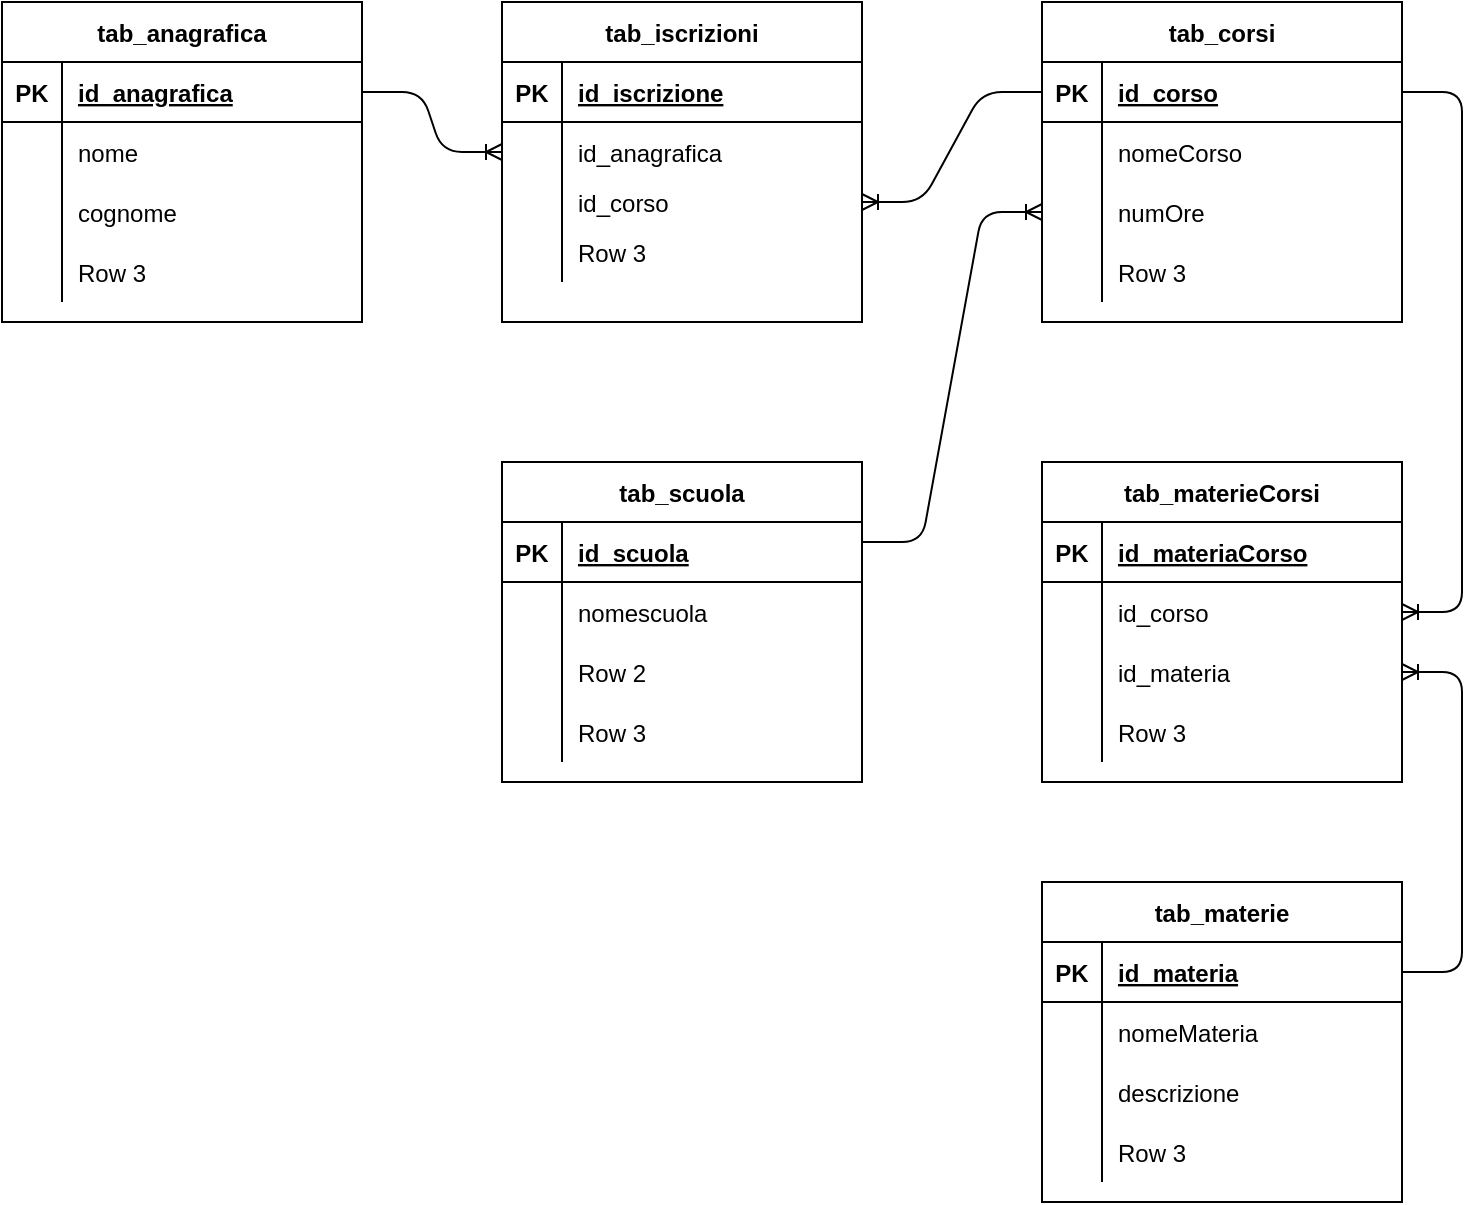 <mxfile version="14.1.9" type="device"><diagram id="8cyJM1M5aRWHYXqitfHG" name="Page-1"><mxGraphModel dx="552" dy="535" grid="1" gridSize="10" guides="1" tooltips="1" connect="1" arrows="1" fold="1" page="1" pageScale="1" pageWidth="827" pageHeight="1169" math="0" shadow="0"><root><mxCell id="0"/><mxCell id="1" parent="0"/><mxCell id="hZBQY5ffNsB9wIP1j2tY-1" value="tab_anagrafica" style="shape=table;startSize=30;container=1;collapsible=1;childLayout=tableLayout;fixedRows=1;rowLines=0;fontStyle=1;align=center;resizeLast=1;" parent="1" vertex="1"><mxGeometry x="30" y="90" width="180" height="160" as="geometry"/></mxCell><mxCell id="hZBQY5ffNsB9wIP1j2tY-2" value="" style="shape=partialRectangle;collapsible=0;dropTarget=0;pointerEvents=0;fillColor=none;top=0;left=0;bottom=1;right=0;points=[[0,0.5],[1,0.5]];portConstraint=eastwest;" parent="hZBQY5ffNsB9wIP1j2tY-1" vertex="1"><mxGeometry y="30" width="180" height="30" as="geometry"/></mxCell><mxCell id="hZBQY5ffNsB9wIP1j2tY-3" value="PK" style="shape=partialRectangle;connectable=0;fillColor=none;top=0;left=0;bottom=0;right=0;fontStyle=1;overflow=hidden;" parent="hZBQY5ffNsB9wIP1j2tY-2" vertex="1"><mxGeometry width="30" height="30" as="geometry"/></mxCell><mxCell id="hZBQY5ffNsB9wIP1j2tY-4" value="id_anagrafica" style="shape=partialRectangle;connectable=0;fillColor=none;top=0;left=0;bottom=0;right=0;align=left;spacingLeft=6;fontStyle=5;overflow=hidden;" parent="hZBQY5ffNsB9wIP1j2tY-2" vertex="1"><mxGeometry x="30" width="150" height="30" as="geometry"/></mxCell><mxCell id="hZBQY5ffNsB9wIP1j2tY-5" value="" style="shape=partialRectangle;collapsible=0;dropTarget=0;pointerEvents=0;fillColor=none;top=0;left=0;bottom=0;right=0;points=[[0,0.5],[1,0.5]];portConstraint=eastwest;" parent="hZBQY5ffNsB9wIP1j2tY-1" vertex="1"><mxGeometry y="60" width="180" height="30" as="geometry"/></mxCell><mxCell id="hZBQY5ffNsB9wIP1j2tY-6" value="" style="shape=partialRectangle;connectable=0;fillColor=none;top=0;left=0;bottom=0;right=0;editable=1;overflow=hidden;" parent="hZBQY5ffNsB9wIP1j2tY-5" vertex="1"><mxGeometry width="30" height="30" as="geometry"/></mxCell><mxCell id="hZBQY5ffNsB9wIP1j2tY-7" value="nome" style="shape=partialRectangle;connectable=0;fillColor=none;top=0;left=0;bottom=0;right=0;align=left;spacingLeft=6;overflow=hidden;" parent="hZBQY5ffNsB9wIP1j2tY-5" vertex="1"><mxGeometry x="30" width="150" height="30" as="geometry"/></mxCell><mxCell id="hZBQY5ffNsB9wIP1j2tY-8" value="" style="shape=partialRectangle;collapsible=0;dropTarget=0;pointerEvents=0;fillColor=none;top=0;left=0;bottom=0;right=0;points=[[0,0.5],[1,0.5]];portConstraint=eastwest;" parent="hZBQY5ffNsB9wIP1j2tY-1" vertex="1"><mxGeometry y="90" width="180" height="30" as="geometry"/></mxCell><mxCell id="hZBQY5ffNsB9wIP1j2tY-9" value="" style="shape=partialRectangle;connectable=0;fillColor=none;top=0;left=0;bottom=0;right=0;editable=1;overflow=hidden;" parent="hZBQY5ffNsB9wIP1j2tY-8" vertex="1"><mxGeometry width="30" height="30" as="geometry"/></mxCell><mxCell id="hZBQY5ffNsB9wIP1j2tY-10" value="cognome" style="shape=partialRectangle;connectable=0;fillColor=none;top=0;left=0;bottom=0;right=0;align=left;spacingLeft=6;overflow=hidden;" parent="hZBQY5ffNsB9wIP1j2tY-8" vertex="1"><mxGeometry x="30" width="150" height="30" as="geometry"/></mxCell><mxCell id="hZBQY5ffNsB9wIP1j2tY-11" value="" style="shape=partialRectangle;collapsible=0;dropTarget=0;pointerEvents=0;fillColor=none;top=0;left=0;bottom=0;right=0;points=[[0,0.5],[1,0.5]];portConstraint=eastwest;" parent="hZBQY5ffNsB9wIP1j2tY-1" vertex="1"><mxGeometry y="120" width="180" height="30" as="geometry"/></mxCell><mxCell id="hZBQY5ffNsB9wIP1j2tY-12" value="" style="shape=partialRectangle;connectable=0;fillColor=none;top=0;left=0;bottom=0;right=0;editable=1;overflow=hidden;" parent="hZBQY5ffNsB9wIP1j2tY-11" vertex="1"><mxGeometry width="30" height="30" as="geometry"/></mxCell><mxCell id="hZBQY5ffNsB9wIP1j2tY-13" value="Row 3" style="shape=partialRectangle;connectable=0;fillColor=none;top=0;left=0;bottom=0;right=0;align=left;spacingLeft=6;overflow=hidden;" parent="hZBQY5ffNsB9wIP1j2tY-11" vertex="1"><mxGeometry x="30" width="150" height="30" as="geometry"/></mxCell><mxCell id="hZBQY5ffNsB9wIP1j2tY-14" value="tab_corsi" style="shape=table;startSize=30;container=1;collapsible=1;childLayout=tableLayout;fixedRows=1;rowLines=0;fontStyle=1;align=center;resizeLast=1;" parent="1" vertex="1"><mxGeometry x="550" y="90" width="180" height="160" as="geometry"/></mxCell><mxCell id="hZBQY5ffNsB9wIP1j2tY-15" value="" style="shape=partialRectangle;collapsible=0;dropTarget=0;pointerEvents=0;fillColor=none;top=0;left=0;bottom=1;right=0;points=[[0,0.5],[1,0.5]];portConstraint=eastwest;" parent="hZBQY5ffNsB9wIP1j2tY-14" vertex="1"><mxGeometry y="30" width="180" height="30" as="geometry"/></mxCell><mxCell id="hZBQY5ffNsB9wIP1j2tY-16" value="PK" style="shape=partialRectangle;connectable=0;fillColor=none;top=0;left=0;bottom=0;right=0;fontStyle=1;overflow=hidden;" parent="hZBQY5ffNsB9wIP1j2tY-15" vertex="1"><mxGeometry width="30" height="30" as="geometry"/></mxCell><mxCell id="hZBQY5ffNsB9wIP1j2tY-17" value="id_corso" style="shape=partialRectangle;connectable=0;fillColor=none;top=0;left=0;bottom=0;right=0;align=left;spacingLeft=6;fontStyle=5;overflow=hidden;" parent="hZBQY5ffNsB9wIP1j2tY-15" vertex="1"><mxGeometry x="30" width="150" height="30" as="geometry"/></mxCell><mxCell id="hZBQY5ffNsB9wIP1j2tY-18" value="" style="shape=partialRectangle;collapsible=0;dropTarget=0;pointerEvents=0;fillColor=none;top=0;left=0;bottom=0;right=0;points=[[0,0.5],[1,0.5]];portConstraint=eastwest;" parent="hZBQY5ffNsB9wIP1j2tY-14" vertex="1"><mxGeometry y="60" width="180" height="30" as="geometry"/></mxCell><mxCell id="hZBQY5ffNsB9wIP1j2tY-19" value="" style="shape=partialRectangle;connectable=0;fillColor=none;top=0;left=0;bottom=0;right=0;editable=1;overflow=hidden;" parent="hZBQY5ffNsB9wIP1j2tY-18" vertex="1"><mxGeometry width="30" height="30" as="geometry"/></mxCell><mxCell id="hZBQY5ffNsB9wIP1j2tY-20" value="nomeCorso" style="shape=partialRectangle;connectable=0;fillColor=none;top=0;left=0;bottom=0;right=0;align=left;spacingLeft=6;overflow=hidden;" parent="hZBQY5ffNsB9wIP1j2tY-18" vertex="1"><mxGeometry x="30" width="150" height="30" as="geometry"/></mxCell><mxCell id="hZBQY5ffNsB9wIP1j2tY-21" value="" style="shape=partialRectangle;collapsible=0;dropTarget=0;pointerEvents=0;fillColor=none;top=0;left=0;bottom=0;right=0;points=[[0,0.5],[1,0.5]];portConstraint=eastwest;" parent="hZBQY5ffNsB9wIP1j2tY-14" vertex="1"><mxGeometry y="90" width="180" height="30" as="geometry"/></mxCell><mxCell id="hZBQY5ffNsB9wIP1j2tY-22" value="" style="shape=partialRectangle;connectable=0;fillColor=none;top=0;left=0;bottom=0;right=0;editable=1;overflow=hidden;" parent="hZBQY5ffNsB9wIP1j2tY-21" vertex="1"><mxGeometry width="30" height="30" as="geometry"/></mxCell><mxCell id="hZBQY5ffNsB9wIP1j2tY-23" value="numOre" style="shape=partialRectangle;connectable=0;fillColor=none;top=0;left=0;bottom=0;right=0;align=left;spacingLeft=6;overflow=hidden;" parent="hZBQY5ffNsB9wIP1j2tY-21" vertex="1"><mxGeometry x="30" width="150" height="30" as="geometry"/></mxCell><mxCell id="hZBQY5ffNsB9wIP1j2tY-24" value="" style="shape=partialRectangle;collapsible=0;dropTarget=0;pointerEvents=0;fillColor=none;top=0;left=0;bottom=0;right=0;points=[[0,0.5],[1,0.5]];portConstraint=eastwest;" parent="hZBQY5ffNsB9wIP1j2tY-14" vertex="1"><mxGeometry y="120" width="180" height="30" as="geometry"/></mxCell><mxCell id="hZBQY5ffNsB9wIP1j2tY-25" value="" style="shape=partialRectangle;connectable=0;fillColor=none;top=0;left=0;bottom=0;right=0;editable=1;overflow=hidden;" parent="hZBQY5ffNsB9wIP1j2tY-24" vertex="1"><mxGeometry width="30" height="30" as="geometry"/></mxCell><mxCell id="hZBQY5ffNsB9wIP1j2tY-26" value="Row 3" style="shape=partialRectangle;connectable=0;fillColor=none;top=0;left=0;bottom=0;right=0;align=left;spacingLeft=6;overflow=hidden;" parent="hZBQY5ffNsB9wIP1j2tY-24" vertex="1"><mxGeometry x="30" width="150" height="30" as="geometry"/></mxCell><mxCell id="hZBQY5ffNsB9wIP1j2tY-27" value="tab_iscrizioni" style="shape=table;startSize=30;container=1;collapsible=1;childLayout=tableLayout;fixedRows=1;rowLines=0;fontStyle=1;align=center;resizeLast=1;" parent="1" vertex="1"><mxGeometry x="280" y="90" width="180" height="160" as="geometry"/></mxCell><mxCell id="hZBQY5ffNsB9wIP1j2tY-28" value="" style="shape=partialRectangle;collapsible=0;dropTarget=0;pointerEvents=0;fillColor=none;top=0;left=0;bottom=1;right=0;points=[[0,0.5],[1,0.5]];portConstraint=eastwest;" parent="hZBQY5ffNsB9wIP1j2tY-27" vertex="1"><mxGeometry y="30" width="180" height="30" as="geometry"/></mxCell><mxCell id="hZBQY5ffNsB9wIP1j2tY-29" value="PK" style="shape=partialRectangle;connectable=0;fillColor=none;top=0;left=0;bottom=0;right=0;fontStyle=1;overflow=hidden;" parent="hZBQY5ffNsB9wIP1j2tY-28" vertex="1"><mxGeometry width="30" height="30" as="geometry"/></mxCell><mxCell id="hZBQY5ffNsB9wIP1j2tY-30" value="id_iscrizione" style="shape=partialRectangle;connectable=0;fillColor=none;top=0;left=0;bottom=0;right=0;align=left;spacingLeft=6;fontStyle=5;overflow=hidden;" parent="hZBQY5ffNsB9wIP1j2tY-28" vertex="1"><mxGeometry x="30" width="150" height="30" as="geometry"/></mxCell><mxCell id="hZBQY5ffNsB9wIP1j2tY-31" value="" style="shape=partialRectangle;collapsible=0;dropTarget=0;pointerEvents=0;fillColor=none;top=0;left=0;bottom=0;right=0;points=[[0,0.5],[1,0.5]];portConstraint=eastwest;" parent="hZBQY5ffNsB9wIP1j2tY-27" vertex="1"><mxGeometry y="60" width="180" height="30" as="geometry"/></mxCell><mxCell id="hZBQY5ffNsB9wIP1j2tY-32" value="" style="shape=partialRectangle;connectable=0;fillColor=none;top=0;left=0;bottom=0;right=0;editable=1;overflow=hidden;" parent="hZBQY5ffNsB9wIP1j2tY-31" vertex="1"><mxGeometry width="30" height="30" as="geometry"/></mxCell><mxCell id="hZBQY5ffNsB9wIP1j2tY-33" value="id_anagrafica" style="shape=partialRectangle;connectable=0;fillColor=none;top=0;left=0;bottom=0;right=0;align=left;spacingLeft=6;overflow=hidden;" parent="hZBQY5ffNsB9wIP1j2tY-31" vertex="1"><mxGeometry x="30" width="150" height="30" as="geometry"/></mxCell><mxCell id="hZBQY5ffNsB9wIP1j2tY-34" value="" style="shape=partialRectangle;collapsible=0;dropTarget=0;pointerEvents=0;fillColor=none;top=0;left=0;bottom=0;right=0;points=[[0,0.5],[1,0.5]];portConstraint=eastwest;" parent="hZBQY5ffNsB9wIP1j2tY-27" vertex="1"><mxGeometry y="90" width="180" height="20" as="geometry"/></mxCell><mxCell id="hZBQY5ffNsB9wIP1j2tY-35" value="" style="shape=partialRectangle;connectable=0;fillColor=none;top=0;left=0;bottom=0;right=0;editable=1;overflow=hidden;" parent="hZBQY5ffNsB9wIP1j2tY-34" vertex="1"><mxGeometry width="30" height="20" as="geometry"/></mxCell><mxCell id="hZBQY5ffNsB9wIP1j2tY-36" value="id_corso" style="shape=partialRectangle;connectable=0;fillColor=none;top=0;left=0;bottom=0;right=0;align=left;spacingLeft=6;overflow=hidden;" parent="hZBQY5ffNsB9wIP1j2tY-34" vertex="1"><mxGeometry x="30" width="150" height="20" as="geometry"/></mxCell><mxCell id="hZBQY5ffNsB9wIP1j2tY-37" value="" style="shape=partialRectangle;collapsible=0;dropTarget=0;pointerEvents=0;fillColor=none;top=0;left=0;bottom=0;right=0;points=[[0,0.5],[1,0.5]];portConstraint=eastwest;" parent="hZBQY5ffNsB9wIP1j2tY-27" vertex="1"><mxGeometry y="110" width="180" height="30" as="geometry"/></mxCell><mxCell id="hZBQY5ffNsB9wIP1j2tY-38" value="" style="shape=partialRectangle;connectable=0;fillColor=none;top=0;left=0;bottom=0;right=0;editable=1;overflow=hidden;" parent="hZBQY5ffNsB9wIP1j2tY-37" vertex="1"><mxGeometry width="30" height="30" as="geometry"/></mxCell><mxCell id="hZBQY5ffNsB9wIP1j2tY-39" value="Row 3" style="shape=partialRectangle;connectable=0;fillColor=none;top=0;left=0;bottom=0;right=0;align=left;spacingLeft=6;overflow=hidden;" parent="hZBQY5ffNsB9wIP1j2tY-37" vertex="1"><mxGeometry x="30" width="150" height="30" as="geometry"/></mxCell><mxCell id="hZBQY5ffNsB9wIP1j2tY-40" value="" style="edgeStyle=entityRelationEdgeStyle;fontSize=12;html=1;endArrow=ERoneToMany;exitX=1;exitY=0.5;exitDx=0;exitDy=0;" parent="1" source="hZBQY5ffNsB9wIP1j2tY-2" target="hZBQY5ffNsB9wIP1j2tY-31" edge="1"><mxGeometry width="100" height="100" relative="1" as="geometry"><mxPoint x="380" y="310" as="sourcePoint"/><mxPoint x="480" y="210" as="targetPoint"/></mxGeometry></mxCell><mxCell id="hZBQY5ffNsB9wIP1j2tY-41" value="" style="edgeStyle=entityRelationEdgeStyle;fontSize=12;html=1;endArrow=ERoneToMany;entryX=1;entryY=0.5;entryDx=0;entryDy=0;exitX=0;exitY=0.5;exitDx=0;exitDy=0;" parent="1" source="hZBQY5ffNsB9wIP1j2tY-15" target="hZBQY5ffNsB9wIP1j2tY-34" edge="1"><mxGeometry width="100" height="100" relative="1" as="geometry"><mxPoint x="470" y="200" as="sourcePoint"/><mxPoint x="490" y="300" as="targetPoint"/></mxGeometry></mxCell><mxCell id="x7ejhwVyi-bLLmlz-jFf-1" value="tab_materie" style="shape=table;startSize=30;container=1;collapsible=1;childLayout=tableLayout;fixedRows=1;rowLines=0;fontStyle=1;align=center;resizeLast=1;" vertex="1" parent="1"><mxGeometry x="550" y="530" width="180" height="160" as="geometry"/></mxCell><mxCell id="x7ejhwVyi-bLLmlz-jFf-2" value="" style="shape=partialRectangle;collapsible=0;dropTarget=0;pointerEvents=0;fillColor=none;top=0;left=0;bottom=1;right=0;points=[[0,0.5],[1,0.5]];portConstraint=eastwest;" vertex="1" parent="x7ejhwVyi-bLLmlz-jFf-1"><mxGeometry y="30" width="180" height="30" as="geometry"/></mxCell><mxCell id="x7ejhwVyi-bLLmlz-jFf-3" value="PK" style="shape=partialRectangle;connectable=0;fillColor=none;top=0;left=0;bottom=0;right=0;fontStyle=1;overflow=hidden;" vertex="1" parent="x7ejhwVyi-bLLmlz-jFf-2"><mxGeometry width="30" height="30" as="geometry"/></mxCell><mxCell id="x7ejhwVyi-bLLmlz-jFf-4" value="id_materia" style="shape=partialRectangle;connectable=0;fillColor=none;top=0;left=0;bottom=0;right=0;align=left;spacingLeft=6;fontStyle=5;overflow=hidden;" vertex="1" parent="x7ejhwVyi-bLLmlz-jFf-2"><mxGeometry x="30" width="150" height="30" as="geometry"/></mxCell><mxCell id="x7ejhwVyi-bLLmlz-jFf-5" value="" style="shape=partialRectangle;collapsible=0;dropTarget=0;pointerEvents=0;fillColor=none;top=0;left=0;bottom=0;right=0;points=[[0,0.5],[1,0.5]];portConstraint=eastwest;" vertex="1" parent="x7ejhwVyi-bLLmlz-jFf-1"><mxGeometry y="60" width="180" height="30" as="geometry"/></mxCell><mxCell id="x7ejhwVyi-bLLmlz-jFf-6" value="" style="shape=partialRectangle;connectable=0;fillColor=none;top=0;left=0;bottom=0;right=0;editable=1;overflow=hidden;" vertex="1" parent="x7ejhwVyi-bLLmlz-jFf-5"><mxGeometry width="30" height="30" as="geometry"/></mxCell><mxCell id="x7ejhwVyi-bLLmlz-jFf-7" value="nomeMateria" style="shape=partialRectangle;connectable=0;fillColor=none;top=0;left=0;bottom=0;right=0;align=left;spacingLeft=6;overflow=hidden;" vertex="1" parent="x7ejhwVyi-bLLmlz-jFf-5"><mxGeometry x="30" width="150" height="30" as="geometry"/></mxCell><mxCell id="x7ejhwVyi-bLLmlz-jFf-8" value="" style="shape=partialRectangle;collapsible=0;dropTarget=0;pointerEvents=0;fillColor=none;top=0;left=0;bottom=0;right=0;points=[[0,0.5],[1,0.5]];portConstraint=eastwest;" vertex="1" parent="x7ejhwVyi-bLLmlz-jFf-1"><mxGeometry y="90" width="180" height="30" as="geometry"/></mxCell><mxCell id="x7ejhwVyi-bLLmlz-jFf-9" value="" style="shape=partialRectangle;connectable=0;fillColor=none;top=0;left=0;bottom=0;right=0;editable=1;overflow=hidden;" vertex="1" parent="x7ejhwVyi-bLLmlz-jFf-8"><mxGeometry width="30" height="30" as="geometry"/></mxCell><mxCell id="x7ejhwVyi-bLLmlz-jFf-10" value="descrizione" style="shape=partialRectangle;connectable=0;fillColor=none;top=0;left=0;bottom=0;right=0;align=left;spacingLeft=6;overflow=hidden;" vertex="1" parent="x7ejhwVyi-bLLmlz-jFf-8"><mxGeometry x="30" width="150" height="30" as="geometry"/></mxCell><mxCell id="x7ejhwVyi-bLLmlz-jFf-11" value="" style="shape=partialRectangle;collapsible=0;dropTarget=0;pointerEvents=0;fillColor=none;top=0;left=0;bottom=0;right=0;points=[[0,0.5],[1,0.5]];portConstraint=eastwest;" vertex="1" parent="x7ejhwVyi-bLLmlz-jFf-1"><mxGeometry y="120" width="180" height="30" as="geometry"/></mxCell><mxCell id="x7ejhwVyi-bLLmlz-jFf-12" value="" style="shape=partialRectangle;connectable=0;fillColor=none;top=0;left=0;bottom=0;right=0;editable=1;overflow=hidden;" vertex="1" parent="x7ejhwVyi-bLLmlz-jFf-11"><mxGeometry width="30" height="30" as="geometry"/></mxCell><mxCell id="x7ejhwVyi-bLLmlz-jFf-13" value="Row 3" style="shape=partialRectangle;connectable=0;fillColor=none;top=0;left=0;bottom=0;right=0;align=left;spacingLeft=6;overflow=hidden;" vertex="1" parent="x7ejhwVyi-bLLmlz-jFf-11"><mxGeometry x="30" width="150" height="30" as="geometry"/></mxCell><mxCell id="x7ejhwVyi-bLLmlz-jFf-14" value="tab_materieCorsi" style="shape=table;startSize=30;container=1;collapsible=1;childLayout=tableLayout;fixedRows=1;rowLines=0;fontStyle=1;align=center;resizeLast=1;" vertex="1" parent="1"><mxGeometry x="550" y="320" width="180" height="160" as="geometry"/></mxCell><mxCell id="x7ejhwVyi-bLLmlz-jFf-15" value="" style="shape=partialRectangle;collapsible=0;dropTarget=0;pointerEvents=0;fillColor=none;top=0;left=0;bottom=1;right=0;points=[[0,0.5],[1,0.5]];portConstraint=eastwest;" vertex="1" parent="x7ejhwVyi-bLLmlz-jFf-14"><mxGeometry y="30" width="180" height="30" as="geometry"/></mxCell><mxCell id="x7ejhwVyi-bLLmlz-jFf-16" value="PK" style="shape=partialRectangle;connectable=0;fillColor=none;top=0;left=0;bottom=0;right=0;fontStyle=1;overflow=hidden;" vertex="1" parent="x7ejhwVyi-bLLmlz-jFf-15"><mxGeometry width="30" height="30" as="geometry"/></mxCell><mxCell id="x7ejhwVyi-bLLmlz-jFf-17" value="id_materiaCorso" style="shape=partialRectangle;connectable=0;fillColor=none;top=0;left=0;bottom=0;right=0;align=left;spacingLeft=6;fontStyle=5;overflow=hidden;" vertex="1" parent="x7ejhwVyi-bLLmlz-jFf-15"><mxGeometry x="30" width="150" height="30" as="geometry"/></mxCell><mxCell id="x7ejhwVyi-bLLmlz-jFf-18" value="" style="shape=partialRectangle;collapsible=0;dropTarget=0;pointerEvents=0;fillColor=none;top=0;left=0;bottom=0;right=0;points=[[0,0.5],[1,0.5]];portConstraint=eastwest;" vertex="1" parent="x7ejhwVyi-bLLmlz-jFf-14"><mxGeometry y="60" width="180" height="30" as="geometry"/></mxCell><mxCell id="x7ejhwVyi-bLLmlz-jFf-19" value="" style="shape=partialRectangle;connectable=0;fillColor=none;top=0;left=0;bottom=0;right=0;editable=1;overflow=hidden;" vertex="1" parent="x7ejhwVyi-bLLmlz-jFf-18"><mxGeometry width="30" height="30" as="geometry"/></mxCell><mxCell id="x7ejhwVyi-bLLmlz-jFf-20" value="id_corso" style="shape=partialRectangle;connectable=0;fillColor=none;top=0;left=0;bottom=0;right=0;align=left;spacingLeft=6;overflow=hidden;" vertex="1" parent="x7ejhwVyi-bLLmlz-jFf-18"><mxGeometry x="30" width="150" height="30" as="geometry"/></mxCell><mxCell id="x7ejhwVyi-bLLmlz-jFf-21" value="" style="shape=partialRectangle;collapsible=0;dropTarget=0;pointerEvents=0;fillColor=none;top=0;left=0;bottom=0;right=0;points=[[0,0.5],[1,0.5]];portConstraint=eastwest;" vertex="1" parent="x7ejhwVyi-bLLmlz-jFf-14"><mxGeometry y="90" width="180" height="30" as="geometry"/></mxCell><mxCell id="x7ejhwVyi-bLLmlz-jFf-22" value="" style="shape=partialRectangle;connectable=0;fillColor=none;top=0;left=0;bottom=0;right=0;editable=1;overflow=hidden;" vertex="1" parent="x7ejhwVyi-bLLmlz-jFf-21"><mxGeometry width="30" height="30" as="geometry"/></mxCell><mxCell id="x7ejhwVyi-bLLmlz-jFf-23" value="id_materia" style="shape=partialRectangle;connectable=0;fillColor=none;top=0;left=0;bottom=0;right=0;align=left;spacingLeft=6;overflow=hidden;" vertex="1" parent="x7ejhwVyi-bLLmlz-jFf-21"><mxGeometry x="30" width="150" height="30" as="geometry"/></mxCell><mxCell id="x7ejhwVyi-bLLmlz-jFf-24" value="" style="shape=partialRectangle;collapsible=0;dropTarget=0;pointerEvents=0;fillColor=none;top=0;left=0;bottom=0;right=0;points=[[0,0.5],[1,0.5]];portConstraint=eastwest;" vertex="1" parent="x7ejhwVyi-bLLmlz-jFf-14"><mxGeometry y="120" width="180" height="30" as="geometry"/></mxCell><mxCell id="x7ejhwVyi-bLLmlz-jFf-25" value="" style="shape=partialRectangle;connectable=0;fillColor=none;top=0;left=0;bottom=0;right=0;editable=1;overflow=hidden;" vertex="1" parent="x7ejhwVyi-bLLmlz-jFf-24"><mxGeometry width="30" height="30" as="geometry"/></mxCell><mxCell id="x7ejhwVyi-bLLmlz-jFf-26" value="Row 3" style="shape=partialRectangle;connectable=0;fillColor=none;top=0;left=0;bottom=0;right=0;align=left;spacingLeft=6;overflow=hidden;" vertex="1" parent="x7ejhwVyi-bLLmlz-jFf-24"><mxGeometry x="30" width="150" height="30" as="geometry"/></mxCell><mxCell id="x7ejhwVyi-bLLmlz-jFf-27" value="" style="edgeStyle=entityRelationEdgeStyle;fontSize=12;html=1;endArrow=ERoneToMany;exitX=1;exitY=0.5;exitDx=0;exitDy=0;entryX=1;entryY=0.5;entryDx=0;entryDy=0;" edge="1" parent="1" source="hZBQY5ffNsB9wIP1j2tY-15" target="x7ejhwVyi-bLLmlz-jFf-18"><mxGeometry width="100" height="100" relative="1" as="geometry"><mxPoint x="490" y="490" as="sourcePoint"/><mxPoint x="800" y="310" as="targetPoint"/></mxGeometry></mxCell><mxCell id="x7ejhwVyi-bLLmlz-jFf-28" value="" style="edgeStyle=entityRelationEdgeStyle;fontSize=12;html=1;endArrow=ERoneToMany;exitX=1;exitY=0.5;exitDx=0;exitDy=0;entryX=1;entryY=0.5;entryDx=0;entryDy=0;" edge="1" parent="1" source="x7ejhwVyi-bLLmlz-jFf-2" target="x7ejhwVyi-bLLmlz-jFf-21"><mxGeometry width="100" height="100" relative="1" as="geometry"><mxPoint x="540" y="490" as="sourcePoint"/><mxPoint x="640" y="390" as="targetPoint"/></mxGeometry></mxCell><mxCell id="x7ejhwVyi-bLLmlz-jFf-29" value="tab_scuola" style="shape=table;startSize=30;container=1;collapsible=1;childLayout=tableLayout;fixedRows=1;rowLines=0;fontStyle=1;align=center;resizeLast=1;" vertex="1" parent="1"><mxGeometry x="280" y="320" width="180" height="160" as="geometry"/></mxCell><mxCell id="x7ejhwVyi-bLLmlz-jFf-30" value="" style="shape=partialRectangle;collapsible=0;dropTarget=0;pointerEvents=0;fillColor=none;top=0;left=0;bottom=1;right=0;points=[[0,0.5],[1,0.5]];portConstraint=eastwest;" vertex="1" parent="x7ejhwVyi-bLLmlz-jFf-29"><mxGeometry y="30" width="180" height="30" as="geometry"/></mxCell><mxCell id="x7ejhwVyi-bLLmlz-jFf-31" value="PK" style="shape=partialRectangle;connectable=0;fillColor=none;top=0;left=0;bottom=0;right=0;fontStyle=1;overflow=hidden;" vertex="1" parent="x7ejhwVyi-bLLmlz-jFf-30"><mxGeometry width="30" height="30" as="geometry"/></mxCell><mxCell id="x7ejhwVyi-bLLmlz-jFf-32" value="id_scuola" style="shape=partialRectangle;connectable=0;fillColor=none;top=0;left=0;bottom=0;right=0;align=left;spacingLeft=6;fontStyle=5;overflow=hidden;" vertex="1" parent="x7ejhwVyi-bLLmlz-jFf-30"><mxGeometry x="30" width="150" height="30" as="geometry"/></mxCell><mxCell id="x7ejhwVyi-bLLmlz-jFf-33" value="" style="shape=partialRectangle;collapsible=0;dropTarget=0;pointerEvents=0;fillColor=none;top=0;left=0;bottom=0;right=0;points=[[0,0.5],[1,0.5]];portConstraint=eastwest;" vertex="1" parent="x7ejhwVyi-bLLmlz-jFf-29"><mxGeometry y="60" width="180" height="30" as="geometry"/></mxCell><mxCell id="x7ejhwVyi-bLLmlz-jFf-34" value="" style="shape=partialRectangle;connectable=0;fillColor=none;top=0;left=0;bottom=0;right=0;editable=1;overflow=hidden;" vertex="1" parent="x7ejhwVyi-bLLmlz-jFf-33"><mxGeometry width="30" height="30" as="geometry"/></mxCell><mxCell id="x7ejhwVyi-bLLmlz-jFf-35" value="nomescuola" style="shape=partialRectangle;connectable=0;fillColor=none;top=0;left=0;bottom=0;right=0;align=left;spacingLeft=6;overflow=hidden;" vertex="1" parent="x7ejhwVyi-bLLmlz-jFf-33"><mxGeometry x="30" width="150" height="30" as="geometry"/></mxCell><mxCell id="x7ejhwVyi-bLLmlz-jFf-36" value="" style="shape=partialRectangle;collapsible=0;dropTarget=0;pointerEvents=0;fillColor=none;top=0;left=0;bottom=0;right=0;points=[[0,0.5],[1,0.5]];portConstraint=eastwest;" vertex="1" parent="x7ejhwVyi-bLLmlz-jFf-29"><mxGeometry y="90" width="180" height="30" as="geometry"/></mxCell><mxCell id="x7ejhwVyi-bLLmlz-jFf-37" value="" style="shape=partialRectangle;connectable=0;fillColor=none;top=0;left=0;bottom=0;right=0;editable=1;overflow=hidden;" vertex="1" parent="x7ejhwVyi-bLLmlz-jFf-36"><mxGeometry width="30" height="30" as="geometry"/></mxCell><mxCell id="x7ejhwVyi-bLLmlz-jFf-38" value="Row 2" style="shape=partialRectangle;connectable=0;fillColor=none;top=0;left=0;bottom=0;right=0;align=left;spacingLeft=6;overflow=hidden;" vertex="1" parent="x7ejhwVyi-bLLmlz-jFf-36"><mxGeometry x="30" width="150" height="30" as="geometry"/></mxCell><mxCell id="x7ejhwVyi-bLLmlz-jFf-39" value="" style="shape=partialRectangle;collapsible=0;dropTarget=0;pointerEvents=0;fillColor=none;top=0;left=0;bottom=0;right=0;points=[[0,0.5],[1,0.5]];portConstraint=eastwest;" vertex="1" parent="x7ejhwVyi-bLLmlz-jFf-29"><mxGeometry y="120" width="180" height="30" as="geometry"/></mxCell><mxCell id="x7ejhwVyi-bLLmlz-jFf-40" value="" style="shape=partialRectangle;connectable=0;fillColor=none;top=0;left=0;bottom=0;right=0;editable=1;overflow=hidden;" vertex="1" parent="x7ejhwVyi-bLLmlz-jFf-39"><mxGeometry width="30" height="30" as="geometry"/></mxCell><mxCell id="x7ejhwVyi-bLLmlz-jFf-41" value="Row 3" style="shape=partialRectangle;connectable=0;fillColor=none;top=0;left=0;bottom=0;right=0;align=left;spacingLeft=6;overflow=hidden;" vertex="1" parent="x7ejhwVyi-bLLmlz-jFf-39"><mxGeometry x="30" width="150" height="30" as="geometry"/></mxCell><mxCell id="x7ejhwVyi-bLLmlz-jFf-42" value="" style="edgeStyle=entityRelationEdgeStyle;fontSize=12;html=1;endArrow=ERoneToMany;exitX=1;exitY=0.25;exitDx=0;exitDy=0;entryX=0;entryY=0.5;entryDx=0;entryDy=0;" edge="1" parent="1" source="x7ejhwVyi-bLLmlz-jFf-29" target="hZBQY5ffNsB9wIP1j2tY-21"><mxGeometry width="100" height="100" relative="1" as="geometry"><mxPoint x="330" y="330" as="sourcePoint"/><mxPoint x="430" y="230" as="targetPoint"/></mxGeometry></mxCell></root></mxGraphModel></diagram></mxfile>